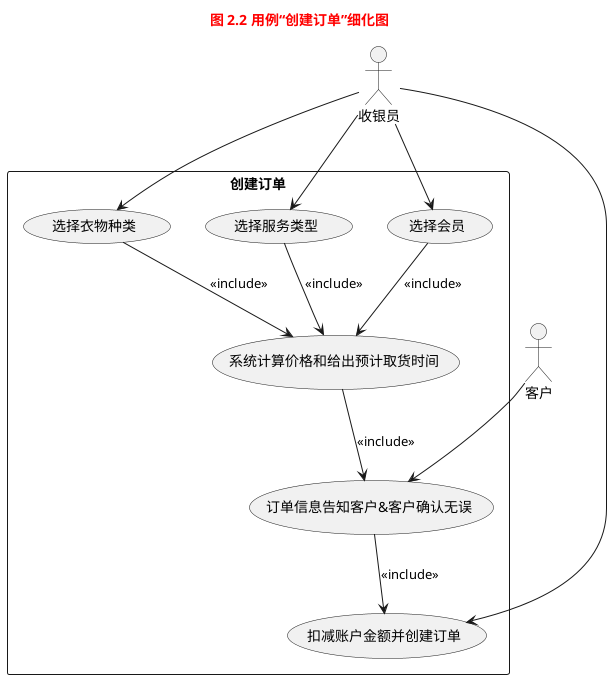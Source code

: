 @startuml
title <color:red><b>图 2.2 用例“创建订单”细化图</b></color>
actor 收银员
actor 客户

rectangle "创建订单" {
  usecase "选择会员" as U0
  usecase "选择衣物种类" as U1
  usecase "选择服务类型" as U2
  usecase "系统计算价格和给出预计取货时间" as U3
  usecase "订单信息告知客户&客户确认无误" as U4
  usecase "扣减账户金额并创建订单" as U5
}

收银员 --> U0
收银员 --> U1
收银员 --> U2

客户 --> U4
收银员 --> U5

U0 --> U3 : <<include>>
U1 --> U3 : <<include>>
U2 --> U3 : <<include>>
U3 --> U4 : <<include>>
U4 --> U5 : <<include>>
@enduml